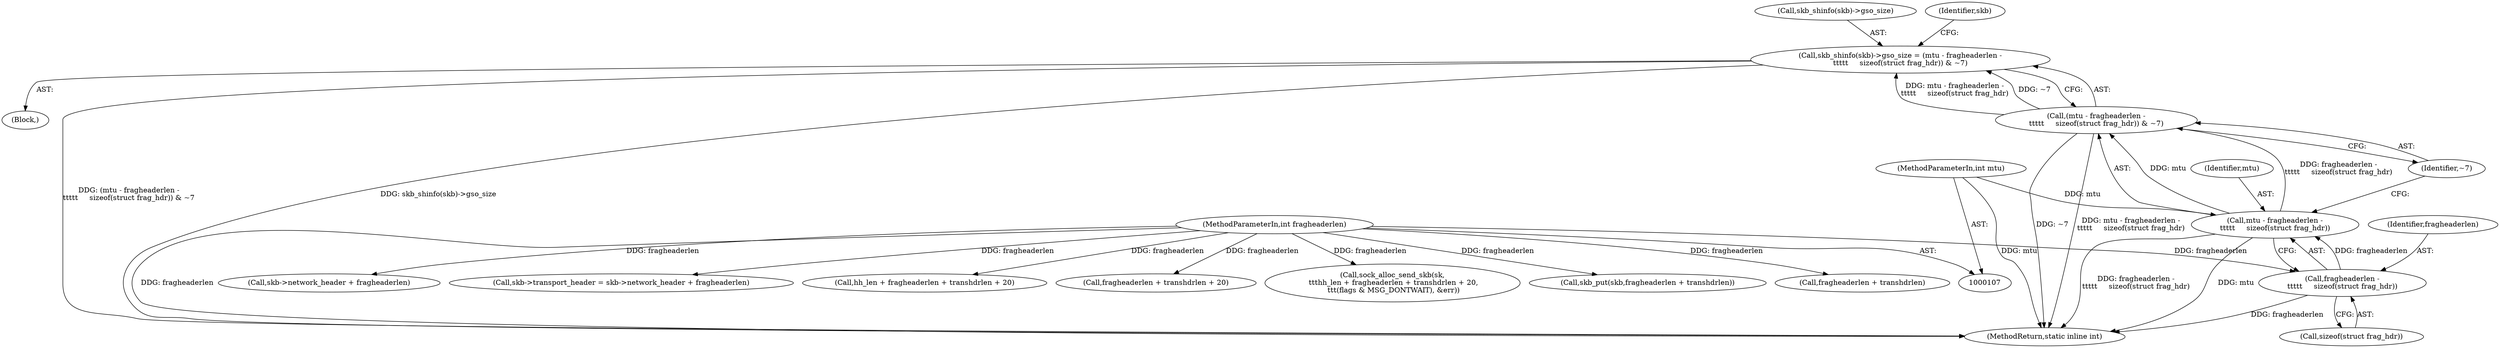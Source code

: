 digraph "0_linux_2811ebac2521ceac84f2bdae402455baa6a7fb47_0@integer" {
"1000204" [label="(Call,skb_shinfo(skb)->gso_size = (mtu - fragheaderlen -\n\t\t\t\t\t     sizeof(struct frag_hdr)) & ~7)"];
"1000209" [label="(Call,(mtu - fragheaderlen -\n\t\t\t\t\t     sizeof(struct frag_hdr)) & ~7)"];
"1000210" [label="(Call,mtu - fragheaderlen -\n\t\t\t\t\t     sizeof(struct frag_hdr))"];
"1000115" [label="(MethodParameterIn,int mtu)"];
"1000212" [label="(Call,fragheaderlen -\n\t\t\t\t\t     sizeof(struct frag_hdr))"];
"1000113" [label="(MethodParameterIn,int fragheaderlen)"];
"1000164" [label="(Call,skb->transport_header = skb->network_header + fragheaderlen)"];
"1000113" [label="(MethodParameterIn,int fragheaderlen)"];
"1000214" [label="(Call,sizeof(struct frag_hdr))"];
"1000213" [label="(Identifier,fragheaderlen)"];
"1000205" [label="(Call,skb_shinfo(skb)->gso_size)"];
"1000209" [label="(Call,(mtu - fragheaderlen -\n\t\t\t\t\t     sizeof(struct frag_hdr)) & ~7)"];
"1000210" [label="(Call,mtu - fragheaderlen -\n\t\t\t\t\t     sizeof(struct frag_hdr))"];
"1000136" [label="(Call,hh_len + fragheaderlen + transhdrlen + 20)"];
"1000115" [label="(MethodParameterIn,int mtu)"];
"1000138" [label="(Call,fragheaderlen + transhdrlen + 20)"];
"1000212" [label="(Call,fragheaderlen -\n\t\t\t\t\t     sizeof(struct frag_hdr))"];
"1000202" [label="(Block,)"];
"1000216" [label="(Identifier,~7)"];
"1000220" [label="(Identifier,skb)"];
"1000204" [label="(Call,skb_shinfo(skb)->gso_size = (mtu - fragheaderlen -\n\t\t\t\t\t     sizeof(struct frag_hdr)) & ~7)"];
"1000134" [label="(Call,sock_alloc_send_skb(sk,\n \t\t\thh_len + fragheaderlen + transhdrlen + 20,\n \t\t\t(flags & MSG_DONTWAIT), &err))"];
"1000157" [label="(Call,skb_put(skb,fragheaderlen + transhdrlen))"];
"1000247" [label="(MethodReturn,static inline int)"];
"1000159" [label="(Call,fragheaderlen + transhdrlen)"];
"1000168" [label="(Call,skb->network_header + fragheaderlen)"];
"1000211" [label="(Identifier,mtu)"];
"1000204" -> "1000202"  [label="AST: "];
"1000204" -> "1000209"  [label="CFG: "];
"1000205" -> "1000204"  [label="AST: "];
"1000209" -> "1000204"  [label="AST: "];
"1000220" -> "1000204"  [label="CFG: "];
"1000204" -> "1000247"  [label="DDG: skb_shinfo(skb)->gso_size"];
"1000204" -> "1000247"  [label="DDG: (mtu - fragheaderlen -\n\t\t\t\t\t     sizeof(struct frag_hdr)) & ~7"];
"1000209" -> "1000204"  [label="DDG: mtu - fragheaderlen -\n\t\t\t\t\t     sizeof(struct frag_hdr)"];
"1000209" -> "1000204"  [label="DDG: ~7"];
"1000209" -> "1000216"  [label="CFG: "];
"1000210" -> "1000209"  [label="AST: "];
"1000216" -> "1000209"  [label="AST: "];
"1000209" -> "1000247"  [label="DDG: mtu - fragheaderlen -\n\t\t\t\t\t     sizeof(struct frag_hdr)"];
"1000209" -> "1000247"  [label="DDG: ~7"];
"1000210" -> "1000209"  [label="DDG: mtu"];
"1000210" -> "1000209"  [label="DDG: fragheaderlen -\n\t\t\t\t\t     sizeof(struct frag_hdr)"];
"1000210" -> "1000212"  [label="CFG: "];
"1000211" -> "1000210"  [label="AST: "];
"1000212" -> "1000210"  [label="AST: "];
"1000216" -> "1000210"  [label="CFG: "];
"1000210" -> "1000247"  [label="DDG: fragheaderlen -\n\t\t\t\t\t     sizeof(struct frag_hdr)"];
"1000210" -> "1000247"  [label="DDG: mtu"];
"1000115" -> "1000210"  [label="DDG: mtu"];
"1000212" -> "1000210"  [label="DDG: fragheaderlen"];
"1000115" -> "1000107"  [label="AST: "];
"1000115" -> "1000247"  [label="DDG: mtu"];
"1000212" -> "1000214"  [label="CFG: "];
"1000213" -> "1000212"  [label="AST: "];
"1000214" -> "1000212"  [label="AST: "];
"1000212" -> "1000247"  [label="DDG: fragheaderlen"];
"1000113" -> "1000212"  [label="DDG: fragheaderlen"];
"1000113" -> "1000107"  [label="AST: "];
"1000113" -> "1000247"  [label="DDG: fragheaderlen"];
"1000113" -> "1000134"  [label="DDG: fragheaderlen"];
"1000113" -> "1000136"  [label="DDG: fragheaderlen"];
"1000113" -> "1000138"  [label="DDG: fragheaderlen"];
"1000113" -> "1000157"  [label="DDG: fragheaderlen"];
"1000113" -> "1000159"  [label="DDG: fragheaderlen"];
"1000113" -> "1000164"  [label="DDG: fragheaderlen"];
"1000113" -> "1000168"  [label="DDG: fragheaderlen"];
}
